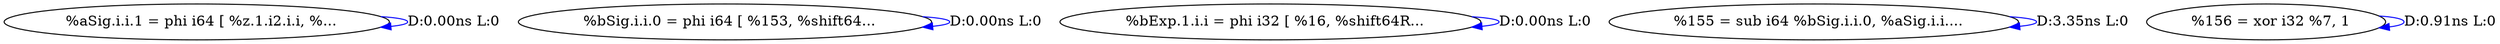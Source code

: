 digraph {
Node0x349aab0[label="  %aSig.i.i.1 = phi i64 [ %z.1.i2.i.i, %..."];
Node0x349aab0 -> Node0x349aab0[label="D:0.00ns L:0",color=blue];
Node0x349ab90[label="  %bSig.i.i.0 = phi i64 [ %153, %shift64..."];
Node0x349ab90 -> Node0x349ab90[label="D:0.00ns L:0",color=blue];
Node0x349ac70[label="  %bExp.1.i.i = phi i32 [ %16, %shift64R..."];
Node0x349ac70 -> Node0x349ac70[label="D:0.00ns L:0",color=blue];
Node0x349ad50[label="  %155 = sub i64 %bSig.i.i.0, %aSig.i.i...."];
Node0x349ad50 -> Node0x349ad50[label="D:3.35ns L:0",color=blue];
Node0x349ae30[label="  %156 = xor i32 %7, 1"];
Node0x349ae30 -> Node0x349ae30[label="D:0.91ns L:0",color=blue];
}
